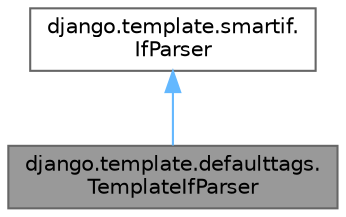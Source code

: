 digraph "django.template.defaulttags.TemplateIfParser"
{
 // LATEX_PDF_SIZE
  bgcolor="transparent";
  edge [fontname=Helvetica,fontsize=10,labelfontname=Helvetica,labelfontsize=10];
  node [fontname=Helvetica,fontsize=10,shape=box,height=0.2,width=0.4];
  Node1 [id="Node000001",label="django.template.defaulttags.\lTemplateIfParser",height=0.2,width=0.4,color="gray40", fillcolor="grey60", style="filled", fontcolor="black",tooltip=" "];
  Node2 -> Node1 [id="edge1_Node000001_Node000002",dir="back",color="steelblue1",style="solid",tooltip=" "];
  Node2 [id="Node000002",label="django.template.smartif.\lIfParser",height=0.2,width=0.4,color="gray40", fillcolor="white", style="filled",URL="$classdjango_1_1template_1_1smartif_1_1_if_parser.html",tooltip=" "];
}
